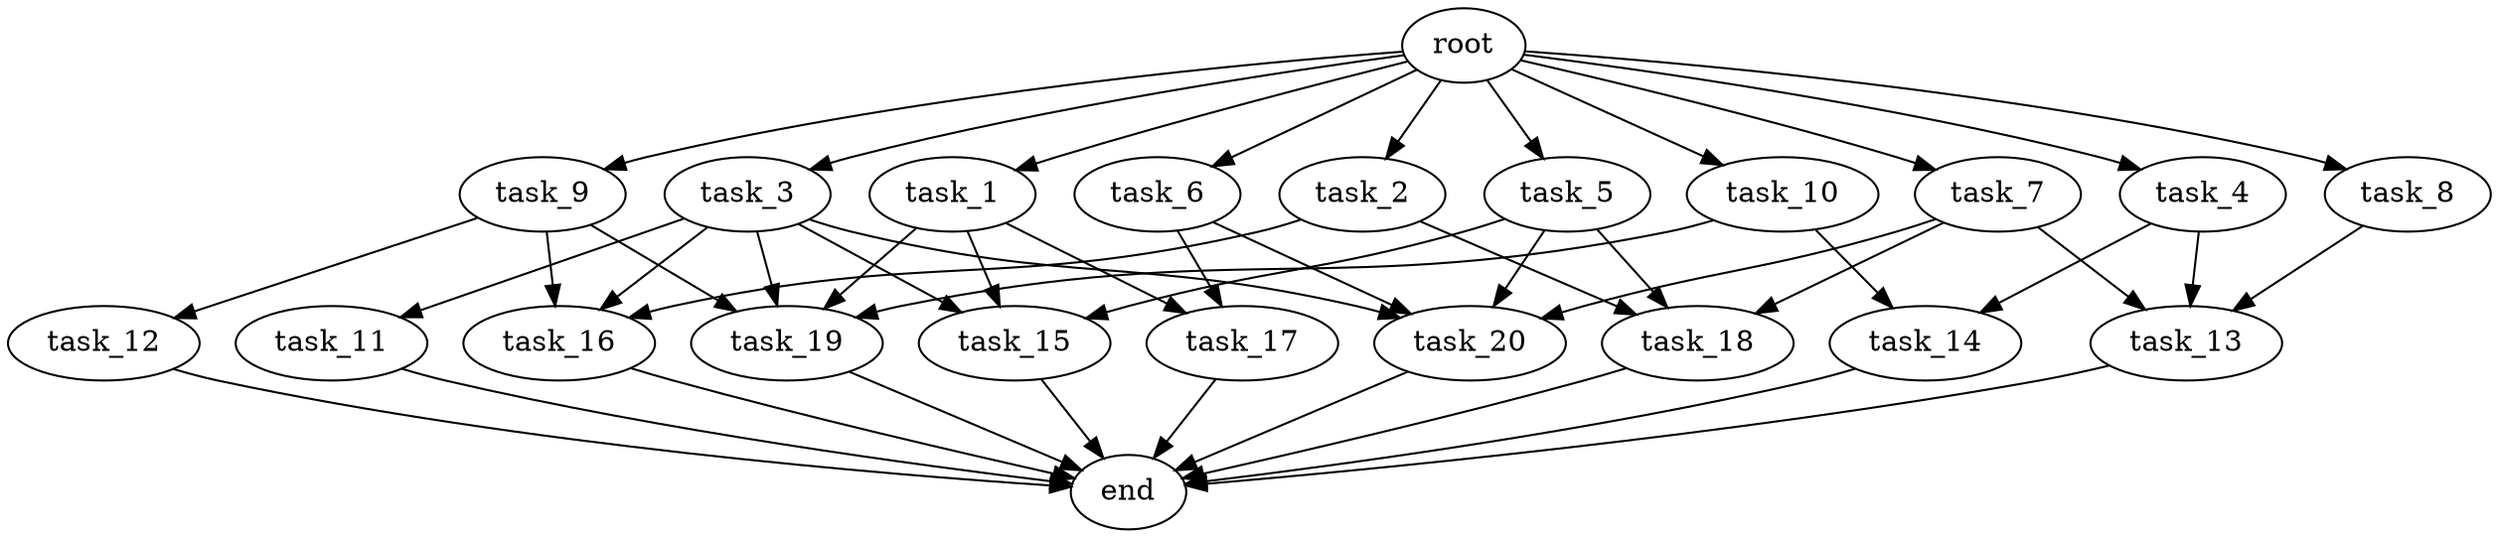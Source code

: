 digraph G {
  root [size="0.000000e+00"];
  task_1 [size="6.528139e+09"];
  task_2 [size="6.023414e+09"];
  task_3 [size="1.153324e+08"];
  task_4 [size="7.774409e+09"];
  task_5 [size="3.825487e+09"];
  task_6 [size="3.048529e+09"];
  task_7 [size="4.127813e+08"];
  task_8 [size="5.399757e+09"];
  task_9 [size="1.496651e+09"];
  task_10 [size="5.024514e+09"];
  task_11 [size="2.208751e+09"];
  task_12 [size="5.061476e+08"];
  task_13 [size="7.316054e+09"];
  task_14 [size="3.929434e+09"];
  task_15 [size="4.456717e+09"];
  task_16 [size="5.951727e+09"];
  task_17 [size="5.047789e+09"];
  task_18 [size="2.221634e+09"];
  task_19 [size="2.898541e+09"];
  task_20 [size="3.943830e+09"];
  end [size="0.000000e+00"];

  root -> task_1 [size="1.000000e-12"];
  root -> task_2 [size="1.000000e-12"];
  root -> task_3 [size="1.000000e-12"];
  root -> task_4 [size="1.000000e-12"];
  root -> task_5 [size="1.000000e-12"];
  root -> task_6 [size="1.000000e-12"];
  root -> task_7 [size="1.000000e-12"];
  root -> task_8 [size="1.000000e-12"];
  root -> task_9 [size="1.000000e-12"];
  root -> task_10 [size="1.000000e-12"];
  task_1 -> task_15 [size="1.485572e+08"];
  task_1 -> task_17 [size="2.523894e+08"];
  task_1 -> task_19 [size="7.246351e+07"];
  task_2 -> task_16 [size="1.983909e+08"];
  task_2 -> task_18 [size="7.405447e+07"];
  task_3 -> task_11 [size="2.208751e+08"];
  task_3 -> task_15 [size="1.485572e+08"];
  task_3 -> task_16 [size="1.983909e+08"];
  task_3 -> task_19 [size="7.246351e+07"];
  task_3 -> task_20 [size="9.859574e+07"];
  task_4 -> task_13 [size="2.438685e+08"];
  task_4 -> task_14 [size="1.964717e+08"];
  task_5 -> task_15 [size="1.485572e+08"];
  task_5 -> task_18 [size="7.405447e+07"];
  task_5 -> task_20 [size="9.859574e+07"];
  task_6 -> task_17 [size="2.523894e+08"];
  task_6 -> task_20 [size="9.859574e+07"];
  task_7 -> task_13 [size="2.438685e+08"];
  task_7 -> task_18 [size="7.405447e+07"];
  task_7 -> task_20 [size="9.859574e+07"];
  task_8 -> task_13 [size="2.438685e+08"];
  task_9 -> task_12 [size="5.061476e+07"];
  task_9 -> task_16 [size="1.983909e+08"];
  task_9 -> task_19 [size="7.246351e+07"];
  task_10 -> task_14 [size="1.964717e+08"];
  task_10 -> task_19 [size="7.246351e+07"];
  task_11 -> end [size="1.000000e-12"];
  task_12 -> end [size="1.000000e-12"];
  task_13 -> end [size="1.000000e-12"];
  task_14 -> end [size="1.000000e-12"];
  task_15 -> end [size="1.000000e-12"];
  task_16 -> end [size="1.000000e-12"];
  task_17 -> end [size="1.000000e-12"];
  task_18 -> end [size="1.000000e-12"];
  task_19 -> end [size="1.000000e-12"];
  task_20 -> end [size="1.000000e-12"];
}
